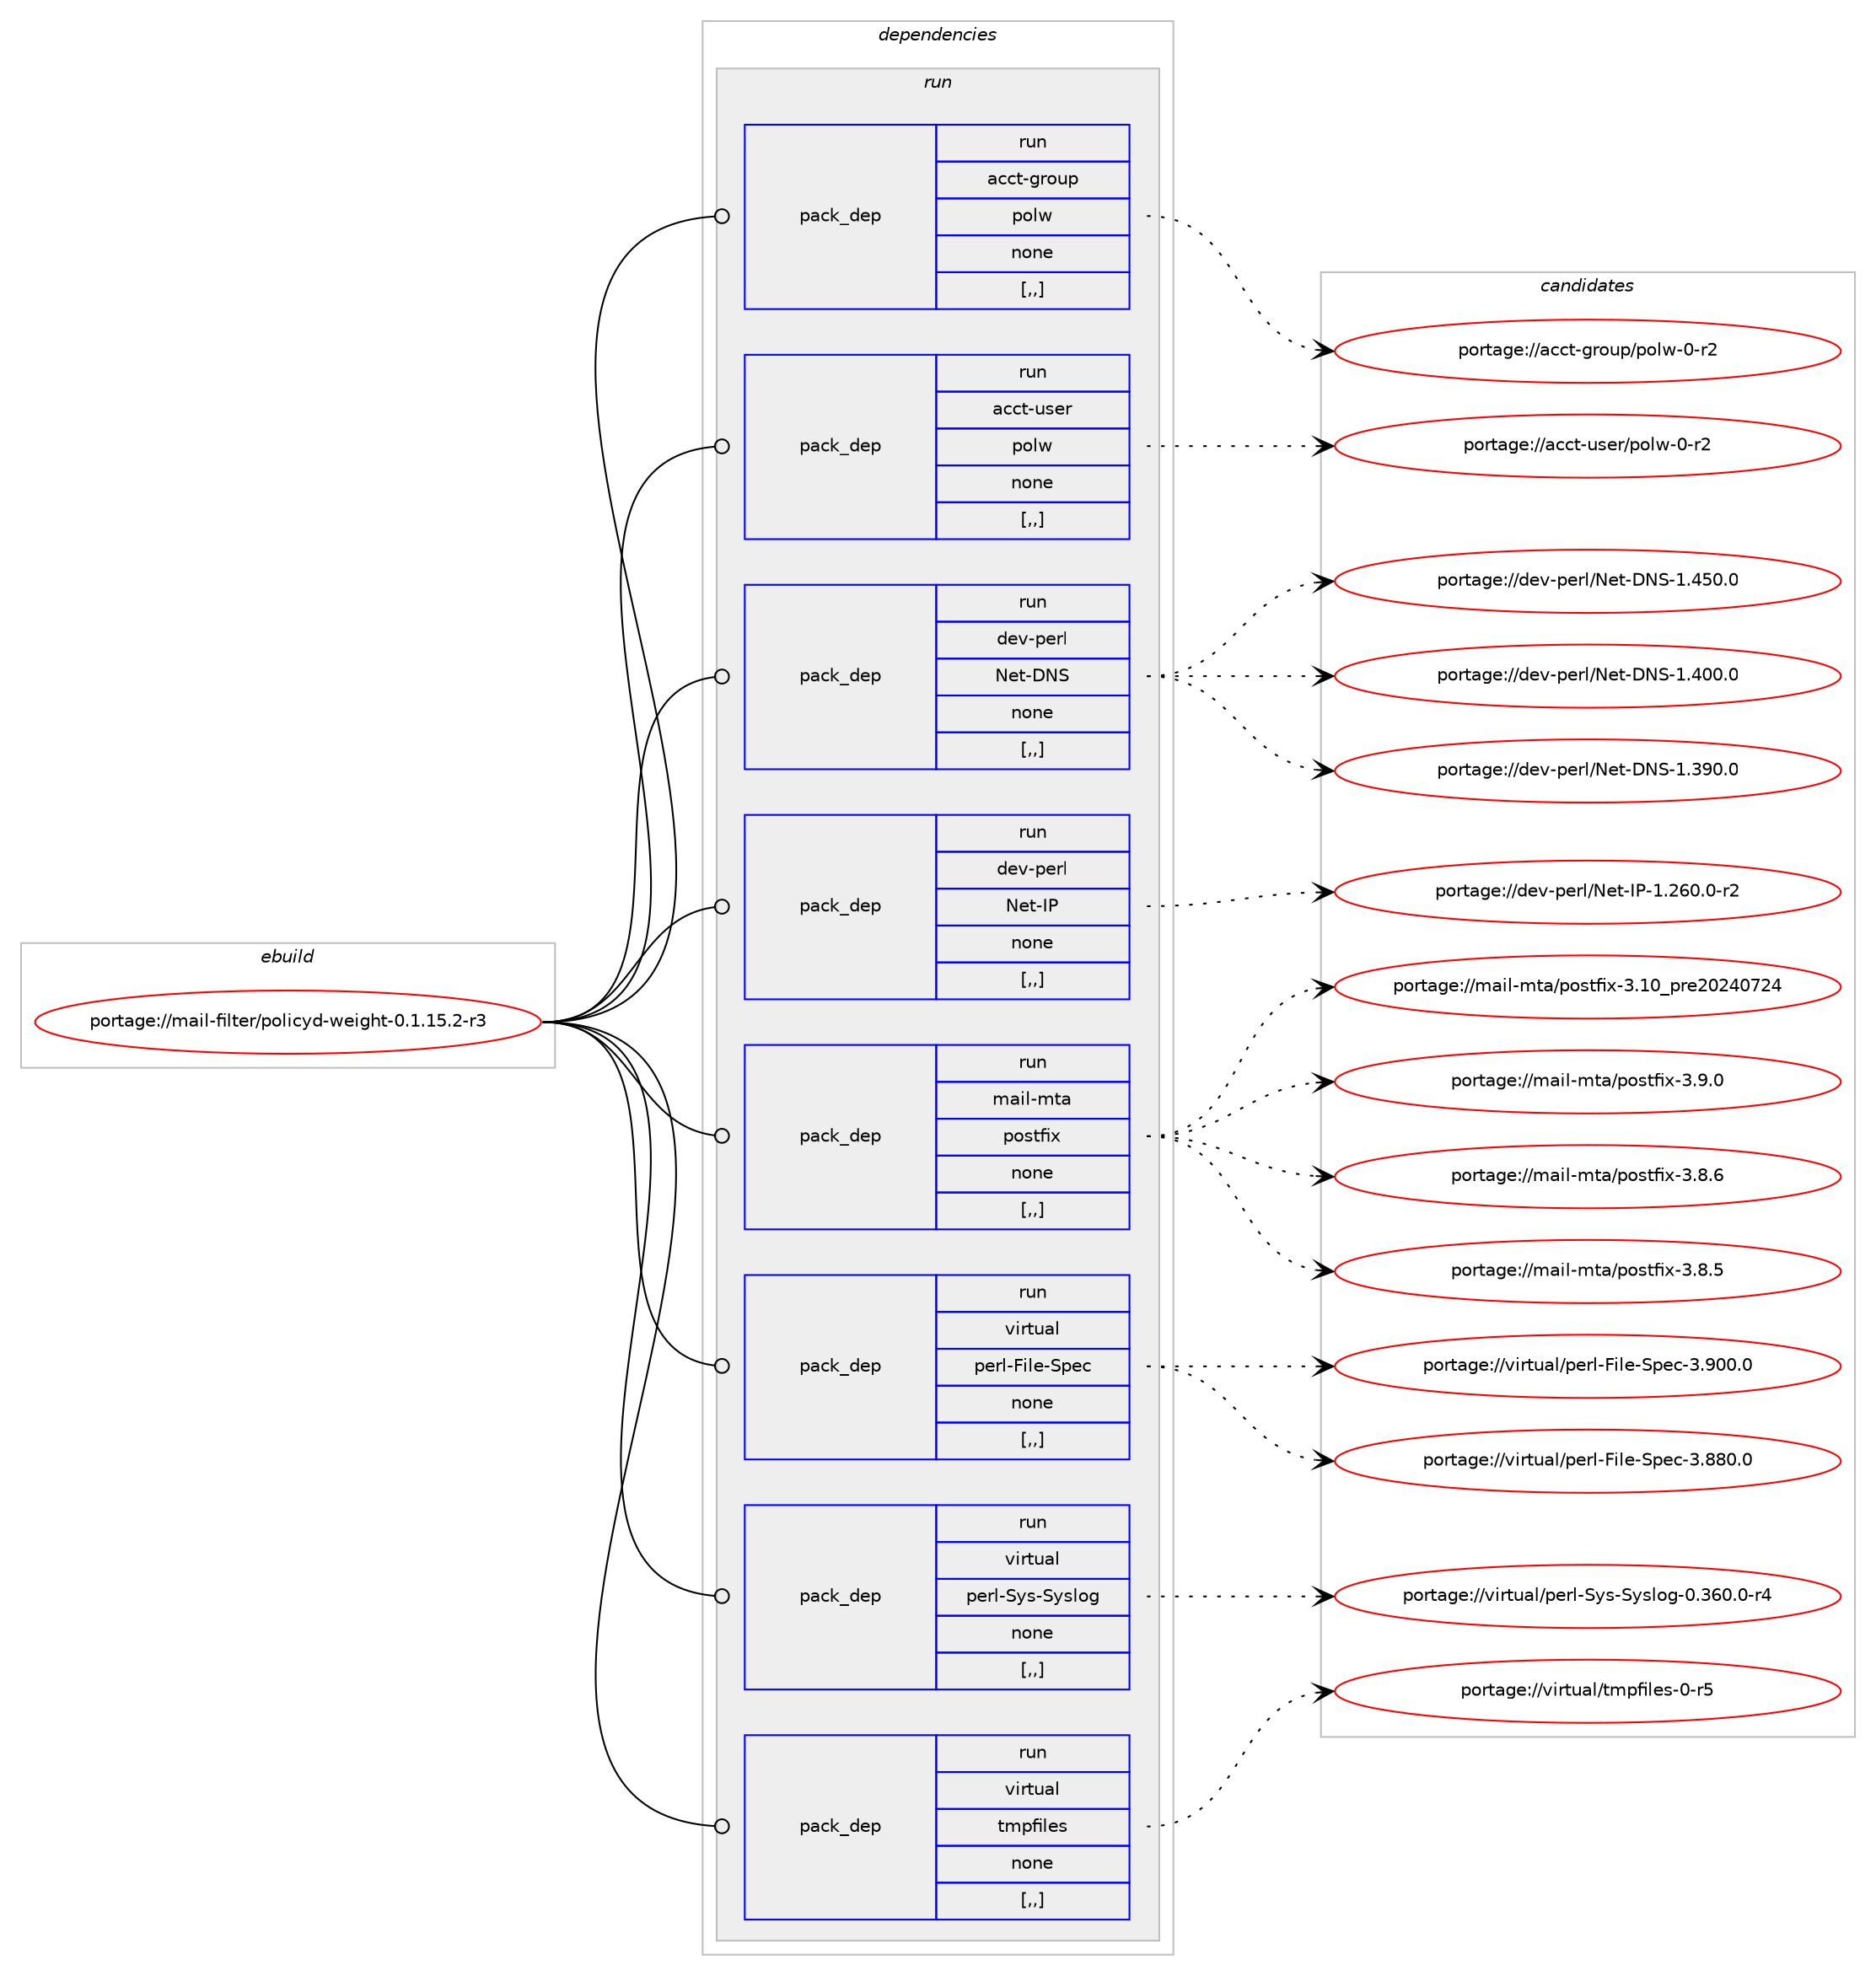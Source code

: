 digraph prolog {

# *************
# Graph options
# *************

newrank=true;
concentrate=true;
compound=true;
graph [rankdir=LR,fontname=Helvetica,fontsize=10,ranksep=1.5];#, ranksep=2.5, nodesep=0.2];
edge  [arrowhead=vee];
node  [fontname=Helvetica,fontsize=10];

# **********
# The ebuild
# **********

subgraph cluster_leftcol {
color=gray;
label=<<i>ebuild</i>>;
id [label="portage://mail-filter/policyd-weight-0.1.15.2-r3", color=red, width=4, href="../mail-filter/policyd-weight-0.1.15.2-r3.svg"];
}

# ****************
# The dependencies
# ****************

subgraph cluster_midcol {
color=gray;
label=<<i>dependencies</i>>;
subgraph cluster_compile {
fillcolor="#eeeeee";
style=filled;
label=<<i>compile</i>>;
}
subgraph cluster_compileandrun {
fillcolor="#eeeeee";
style=filled;
label=<<i>compile and run</i>>;
}
subgraph cluster_run {
fillcolor="#eeeeee";
style=filled;
label=<<i>run</i>>;
subgraph pack206652 {
dependency279219 [label=<<TABLE BORDER="0" CELLBORDER="1" CELLSPACING="0" CELLPADDING="4" WIDTH="220"><TR><TD ROWSPAN="6" CELLPADDING="30">pack_dep</TD></TR><TR><TD WIDTH="110">run</TD></TR><TR><TD>acct-group</TD></TR><TR><TD>polw</TD></TR><TR><TD>none</TD></TR><TR><TD>[,,]</TD></TR></TABLE>>, shape=none, color=blue];
}
id:e -> dependency279219:w [weight=20,style="solid",arrowhead="odot"];
subgraph pack206653 {
dependency279220 [label=<<TABLE BORDER="0" CELLBORDER="1" CELLSPACING="0" CELLPADDING="4" WIDTH="220"><TR><TD ROWSPAN="6" CELLPADDING="30">pack_dep</TD></TR><TR><TD WIDTH="110">run</TD></TR><TR><TD>acct-user</TD></TR><TR><TD>polw</TD></TR><TR><TD>none</TD></TR><TR><TD>[,,]</TD></TR></TABLE>>, shape=none, color=blue];
}
id:e -> dependency279220:w [weight=20,style="solid",arrowhead="odot"];
subgraph pack206654 {
dependency279221 [label=<<TABLE BORDER="0" CELLBORDER="1" CELLSPACING="0" CELLPADDING="4" WIDTH="220"><TR><TD ROWSPAN="6" CELLPADDING="30">pack_dep</TD></TR><TR><TD WIDTH="110">run</TD></TR><TR><TD>dev-perl</TD></TR><TR><TD>Net-DNS</TD></TR><TR><TD>none</TD></TR><TR><TD>[,,]</TD></TR></TABLE>>, shape=none, color=blue];
}
id:e -> dependency279221:w [weight=20,style="solid",arrowhead="odot"];
subgraph pack206655 {
dependency279222 [label=<<TABLE BORDER="0" CELLBORDER="1" CELLSPACING="0" CELLPADDING="4" WIDTH="220"><TR><TD ROWSPAN="6" CELLPADDING="30">pack_dep</TD></TR><TR><TD WIDTH="110">run</TD></TR><TR><TD>dev-perl</TD></TR><TR><TD>Net-IP</TD></TR><TR><TD>none</TD></TR><TR><TD>[,,]</TD></TR></TABLE>>, shape=none, color=blue];
}
id:e -> dependency279222:w [weight=20,style="solid",arrowhead="odot"];
subgraph pack206656 {
dependency279223 [label=<<TABLE BORDER="0" CELLBORDER="1" CELLSPACING="0" CELLPADDING="4" WIDTH="220"><TR><TD ROWSPAN="6" CELLPADDING="30">pack_dep</TD></TR><TR><TD WIDTH="110">run</TD></TR><TR><TD>mail-mta</TD></TR><TR><TD>postfix</TD></TR><TR><TD>none</TD></TR><TR><TD>[,,]</TD></TR></TABLE>>, shape=none, color=blue];
}
id:e -> dependency279223:w [weight=20,style="solid",arrowhead="odot"];
subgraph pack206657 {
dependency279224 [label=<<TABLE BORDER="0" CELLBORDER="1" CELLSPACING="0" CELLPADDING="4" WIDTH="220"><TR><TD ROWSPAN="6" CELLPADDING="30">pack_dep</TD></TR><TR><TD WIDTH="110">run</TD></TR><TR><TD>virtual</TD></TR><TR><TD>perl-File-Spec</TD></TR><TR><TD>none</TD></TR><TR><TD>[,,]</TD></TR></TABLE>>, shape=none, color=blue];
}
id:e -> dependency279224:w [weight=20,style="solid",arrowhead="odot"];
subgraph pack206658 {
dependency279225 [label=<<TABLE BORDER="0" CELLBORDER="1" CELLSPACING="0" CELLPADDING="4" WIDTH="220"><TR><TD ROWSPAN="6" CELLPADDING="30">pack_dep</TD></TR><TR><TD WIDTH="110">run</TD></TR><TR><TD>virtual</TD></TR><TR><TD>perl-Sys-Syslog</TD></TR><TR><TD>none</TD></TR><TR><TD>[,,]</TD></TR></TABLE>>, shape=none, color=blue];
}
id:e -> dependency279225:w [weight=20,style="solid",arrowhead="odot"];
subgraph pack206659 {
dependency279226 [label=<<TABLE BORDER="0" CELLBORDER="1" CELLSPACING="0" CELLPADDING="4" WIDTH="220"><TR><TD ROWSPAN="6" CELLPADDING="30">pack_dep</TD></TR><TR><TD WIDTH="110">run</TD></TR><TR><TD>virtual</TD></TR><TR><TD>tmpfiles</TD></TR><TR><TD>none</TD></TR><TR><TD>[,,]</TD></TR></TABLE>>, shape=none, color=blue];
}
id:e -> dependency279226:w [weight=20,style="solid",arrowhead="odot"];
}
}

# **************
# The candidates
# **************

subgraph cluster_choices {
rank=same;
color=gray;
label=<<i>candidates</i>>;

subgraph choice206652 {
color=black;
nodesep=1;
choice979999116451031141111171124711211110811945484511450 [label="portage://acct-group/polw-0-r2", color=red, width=4,href="../acct-group/polw-0-r2.svg"];
dependency279219:e -> choice979999116451031141111171124711211110811945484511450:w [style=dotted,weight="100"];
}
subgraph choice206653 {
color=black;
nodesep=1;
choice979999116451171151011144711211110811945484511450 [label="portage://acct-user/polw-0-r2", color=red, width=4,href="../acct-user/polw-0-r2.svg"];
dependency279220:e -> choice979999116451171151011144711211110811945484511450:w [style=dotted,weight="100"];
}
subgraph choice206654 {
color=black;
nodesep=1;
choice100101118451121011141084778101116456878834549465253484648 [label="portage://dev-perl/Net-DNS-1.450.0", color=red, width=4,href="../dev-perl/Net-DNS-1.450.0.svg"];
choice100101118451121011141084778101116456878834549465248484648 [label="portage://dev-perl/Net-DNS-1.400.0", color=red, width=4,href="../dev-perl/Net-DNS-1.400.0.svg"];
choice100101118451121011141084778101116456878834549465157484648 [label="portage://dev-perl/Net-DNS-1.390.0", color=red, width=4,href="../dev-perl/Net-DNS-1.390.0.svg"];
dependency279221:e -> choice100101118451121011141084778101116456878834549465253484648:w [style=dotted,weight="100"];
dependency279221:e -> choice100101118451121011141084778101116456878834549465248484648:w [style=dotted,weight="100"];
dependency279221:e -> choice100101118451121011141084778101116456878834549465157484648:w [style=dotted,weight="100"];
}
subgraph choice206655 {
color=black;
nodesep=1;
choice10010111845112101114108477810111645738045494650544846484511450 [label="portage://dev-perl/Net-IP-1.260.0-r2", color=red, width=4,href="../dev-perl/Net-IP-1.260.0-r2.svg"];
dependency279222:e -> choice10010111845112101114108477810111645738045494650544846484511450:w [style=dotted,weight="100"];
}
subgraph choice206656 {
color=black;
nodesep=1;
choice109971051084510911697471121111151161021051204551464948951121141015048505248555052 [label="portage://mail-mta/postfix-3.10_pre20240724", color=red, width=4,href="../mail-mta/postfix-3.10_pre20240724.svg"];
choice10997105108451091169747112111115116102105120455146574648 [label="portage://mail-mta/postfix-3.9.0", color=red, width=4,href="../mail-mta/postfix-3.9.0.svg"];
choice10997105108451091169747112111115116102105120455146564654 [label="portage://mail-mta/postfix-3.8.6", color=red, width=4,href="../mail-mta/postfix-3.8.6.svg"];
choice10997105108451091169747112111115116102105120455146564653 [label="portage://mail-mta/postfix-3.8.5", color=red, width=4,href="../mail-mta/postfix-3.8.5.svg"];
dependency279223:e -> choice109971051084510911697471121111151161021051204551464948951121141015048505248555052:w [style=dotted,weight="100"];
dependency279223:e -> choice10997105108451091169747112111115116102105120455146574648:w [style=dotted,weight="100"];
dependency279223:e -> choice10997105108451091169747112111115116102105120455146564654:w [style=dotted,weight="100"];
dependency279223:e -> choice10997105108451091169747112111115116102105120455146564653:w [style=dotted,weight="100"];
}
subgraph choice206657 {
color=black;
nodesep=1;
choice118105114116117971084711210111410845701051081014583112101994551465748484648 [label="portage://virtual/perl-File-Spec-3.900.0", color=red, width=4,href="../virtual/perl-File-Spec-3.900.0.svg"];
choice118105114116117971084711210111410845701051081014583112101994551465656484648 [label="portage://virtual/perl-File-Spec-3.880.0", color=red, width=4,href="../virtual/perl-File-Spec-3.880.0.svg"];
dependency279224:e -> choice118105114116117971084711210111410845701051081014583112101994551465748484648:w [style=dotted,weight="100"];
dependency279224:e -> choice118105114116117971084711210111410845701051081014583112101994551465656484648:w [style=dotted,weight="100"];
}
subgraph choice206658 {
color=black;
nodesep=1;
choice11810511411611797108471121011141084583121115458312111510811110345484651544846484511452 [label="portage://virtual/perl-Sys-Syslog-0.360.0-r4", color=red, width=4,href="../virtual/perl-Sys-Syslog-0.360.0-r4.svg"];
dependency279225:e -> choice11810511411611797108471121011141084583121115458312111510811110345484651544846484511452:w [style=dotted,weight="100"];
}
subgraph choice206659 {
color=black;
nodesep=1;
choice118105114116117971084711610911210210510810111545484511453 [label="portage://virtual/tmpfiles-0-r5", color=red, width=4,href="../virtual/tmpfiles-0-r5.svg"];
dependency279226:e -> choice118105114116117971084711610911210210510810111545484511453:w [style=dotted,weight="100"];
}
}

}
